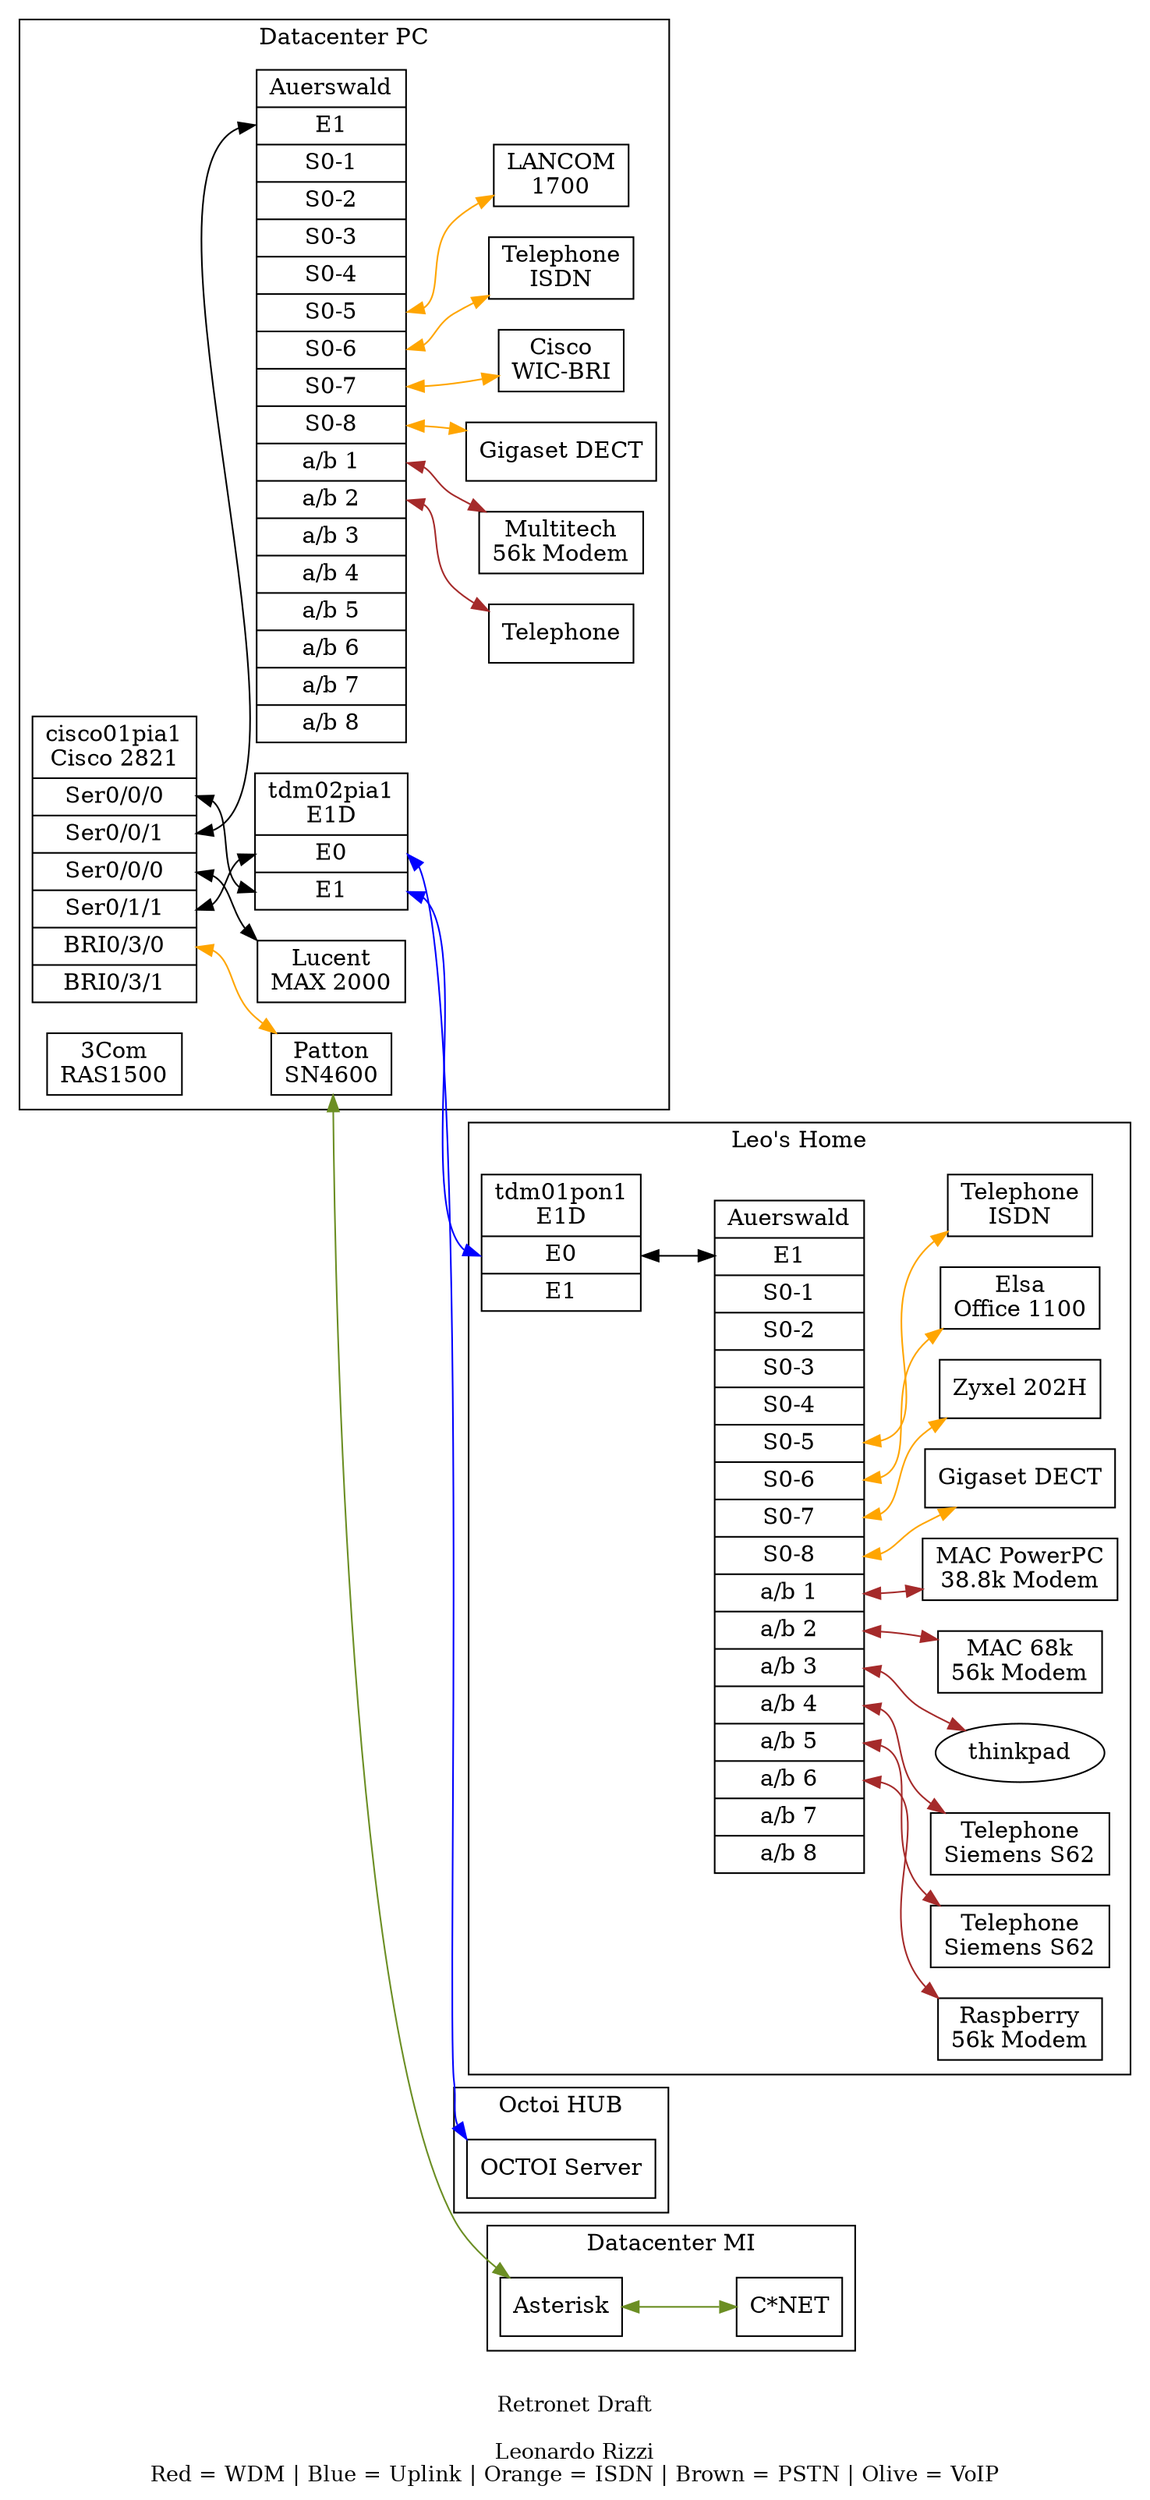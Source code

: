 graph TDM {
//graph [nodesep=0.5, ranksep=0.5];
//rankdir=RL;
rankdir=LR;
//clusterrank=none
compound=true;
edge [dir="both"]
//concentrate=true

subgraph cluster0 {
  label="Datacenter PC";
  compt01pia1 [shape=record,label="<host>Auerswald|<e1>E1|<s01>S0-1|<s02>S0-2|<s03>S0-3|<s04>S0-4|<s05>S0-5|<s06>S0-6|<s07>S0-7|<s08>S0-8|<ab1>a/b 1|<ab2>a/b 2|<ab3>a/b 3|<ab4>a/b 4|<ab5>a/b 5|<ab6>a/b 6|<ab7>a/b 7|<ab8>a/b 8"];
  //tdm01pia1 [shape=record,label="<host>tdm01pia1\nPacketBand|<e1>E1"];
  tdm02pia1 [shape=record,label="<host>tdm02pia1\nE1D|<e0>E0|<e1>E1"];

  cisco01pia1 [shape=record,label="<host>cisco01pia1\nCisco 2821|<s000>Ser0/0/0|<s001>Ser0/0/1|<s010>Ser0/0/0|<s011>Ser0/1/1|<bri030>BRI0/3/0|<bri031>BRI0/3/1"];

  ras01pia1 [shape=record,label="<host>3Com\nRAS1500"]
  max01pia1 [shape=record,label="<host>Lucent\nMAX 2000"]

  r01pia1 [shape=record,label="<host>Cisco\nWIC-BRI"]
  r02pia1 [shape=record,label="<host>LANCOM\n1700"]

  modem01pia1 [shape=record,label="Multitech\n56k Modem"];

  tel01pia1 [shape=record,label="Telephone"];


  gigaset01pia1 [shape=record,label="Gigaset DECT"];

  itel01pia1 [shape=record,label="Telephone\nISDN"];

  patton01 [shape=record,label="<host>Patton\nSN4600"]

  subgraph cluster_00 {
  label="External"
//  Telnet [shape=record,label="<host>Telnet|<transit>Transit|<access>Access"];
//  MinapF [shape=record,label="<host>Minap Telnet|<p01>Port 01|<p02> Port 02|<p03> Port 03"];
}
}

subgraph cluster1 {
  label="Datacenter MI";
  //compt01mil1 [shape=record,label="<host>compt01mil1\nAuerswald|<e1>E1|<s01>S0-1|<s02>S0-2|<s03>S0-3|<s04>S0-4|<s05>S0-5|<s06>S0-6|<s07>S0-7|<s08>S0-8|"];
  //tdm01mil1 [shape=record,label="<host>tdm01mil1\nPacketBand|<e1>E1"];
  
  //r01mil1 [shape=record,label="<host>Cisco\nWIC-BRI"]
  //patton01mil1 [shape=record,label="<host>Patton\nSmartNode"]
  pbx02mil1 [shape=record,label="<host>Asterisk"]

  cnet [shape=record,label="<host>C*NET"]



  // Service provider
  subgraph cluster_10 {
  label="External"
}
}

subgraph cluster2 {
  label="Leo's Home";
  compt01pon1 [shape=record,label="<host>Auerswald|<e1>E1|<s01>S0-1|<s02>S0-2|<s03>S0-3|<s04>S0-4|<s05>S0-5|<s06>S0-6|<s07>S0-7|<s08>S0-8|<ab1>a/b 1|<ab2>a/b 2|<ab3>a/b 3|<ab4>a/b 4|<ab5>a/b 5|<ab6>a/b 6|<ab7>a/b 7|<ab8>a/b 8"];
  tdm01pon1 [shape=record,label="<host>tdm01pon1\nE1D|<e0>E0|<e1>E1"];

  gigaset01pon1 [shape=record,label="Gigaset DECT"];
  r02pon1 [shape=record,label="Zyxel 202H"]
  r01pon1 [shape=record,label="Elsa\nOffice 1100"]


  tel01pon1 [shape=record,label="Telephone\nSiemens S62"];
  tel02pon1 [shape=record,label="Telephone\nSiemens S62"];

  itel01pon1 [shape=record,label="Telephone\nISDN"];
  
  modem01pon1 [shape=record,label="MAC PowerPC\n38.8k Modem"];
  modem02pon1 [shape=record,label="MAC 68k\n56k Modem"];
  modem03pon1 [shape=record,label="Raspberry\n56k Modem"];

  thinkpad


  // Service provider
  subgraph cluster_20 {
  label="External"
}
}

subgraph cluster3 {
  label="Octoi HUB";


  octoihub [shape=record,label="OCTOI Server"];

}


//tdm01mil1:host -- tdm01pia1:host [color=blue]
tdm02pia1:e1 -- tdm01pon1:e0 [color=blue]
tdm02pia1:e0 -- octoihub:host [color=blue]


//PIA1
cisco01pia1:s000 -- tdm02pia1:e1
cisco01pia1:s001 -- compt01pia1:e1
cisco01pia1:s010 -- max01pia1:e1
cisco01pia1:s011 -- tdm02pia1:e0

cisco01pia1:bri030 -- patton01 [color=orange]



//compt01pia1:s01 -- patton01 [color=orange] temporary at PON1

compt01pia1:s05 -- r02pia1 [color=orange]
compt01pia1:s06 -- itel01pia1 [color=orange]
compt01pia1:s07 -- r01pia1 [color=orange]
compt01pia1:s08 -- gigaset01pia1 [color=orange]

compt01pia1:ab1 -- modem01pia1 [color=brown]
compt01pia1:ab2 -- tel01pia1 [color=brown]


//MIL1
//tdm01mil1:e1 -- compt01mil1:e1 
//compt01mil1:s01 -- r01mil1 [color=orange]
//compt01mil1:s02 -- patton01mil1 [color=orange]
patton01 -- pbx02mil1 [color=olivedrab]
pbx02mil1 -- cnet [color=olivedrab]

//PON
tdm01pon1:e0 -- compt01pon1:e1


compt01pon1:s05 -- itel01pon1 [color=orange]
compt01pon1:s06 -- r01pon1 [color=orange]
compt01pon1:s07 -- r02pon1 [color=orange]
compt01pon1:s08 -- gigaset01pon1 [color=orange]

compt01pon1:ab1 -- modem01pon1 [color=brown]
compt01pon1:ab2 -- modem02pon1 [color=brown]
compt01pon1:ab3 -- thinkpad [color=brown]
compt01pon1:ab4 -- tel01pon1 [color=brown]
compt01pon1:ab5 -- tel02pon1 [color=brown]
compt01pon1:ab6 -- modem03pon1 [color=brown]



label = "\nRetronet Draft\n\nLeonardo Rizzi\nRed = WDM | Blue = Uplink | Orange = ISDN | Brown = PSTN | Olive = VoIP";
fontsize=13;
}